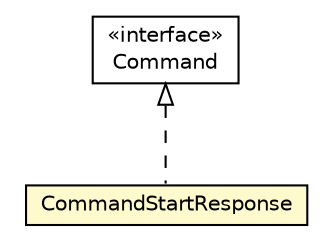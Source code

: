 #!/usr/local/bin/dot
#
# Class diagram 
# Generated by UMLGraph version 5.1 (http://www.umlgraph.org/)
#

digraph G {
	edge [fontname="Helvetica",fontsize=10,labelfontname="Helvetica",labelfontsize=10];
	node [fontname="Helvetica",fontsize=10,shape=plaintext];
	nodesep=0.25;
	ranksep=0.5;
	// edu.proz.checkers.client.controller.Command
	c1752 [label=<<table title="edu.proz.checkers.client.controller.Command" border="0" cellborder="1" cellspacing="0" cellpadding="2" port="p" href="./Command.html">
		<tr><td><table border="0" cellspacing="0" cellpadding="1">
<tr><td align="center" balign="center"> &#171;interface&#187; </td></tr>
<tr><td align="center" balign="center"> Command </td></tr>
		</table></td></tr>
		</table>>, fontname="Helvetica", fontcolor="black", fontsize=10.0];
	// edu.proz.checkers.client.controller.GameController.CommandStartResponse
	c1754 [label=<<table title="edu.proz.checkers.client.controller.GameController.CommandStartResponse" border="0" cellborder="1" cellspacing="0" cellpadding="2" port="p" bgcolor="lemonChiffon" href="./GameController.CommandStartResponse.html">
		<tr><td><table border="0" cellspacing="0" cellpadding="1">
<tr><td align="center" balign="center"> CommandStartResponse </td></tr>
		</table></td></tr>
		</table>>, fontname="Helvetica", fontcolor="black", fontsize=10.0];
	//edu.proz.checkers.client.controller.GameController.CommandStartResponse implements edu.proz.checkers.client.controller.Command
	c1752:p -> c1754:p [dir=back,arrowtail=empty,style=dashed];
}

